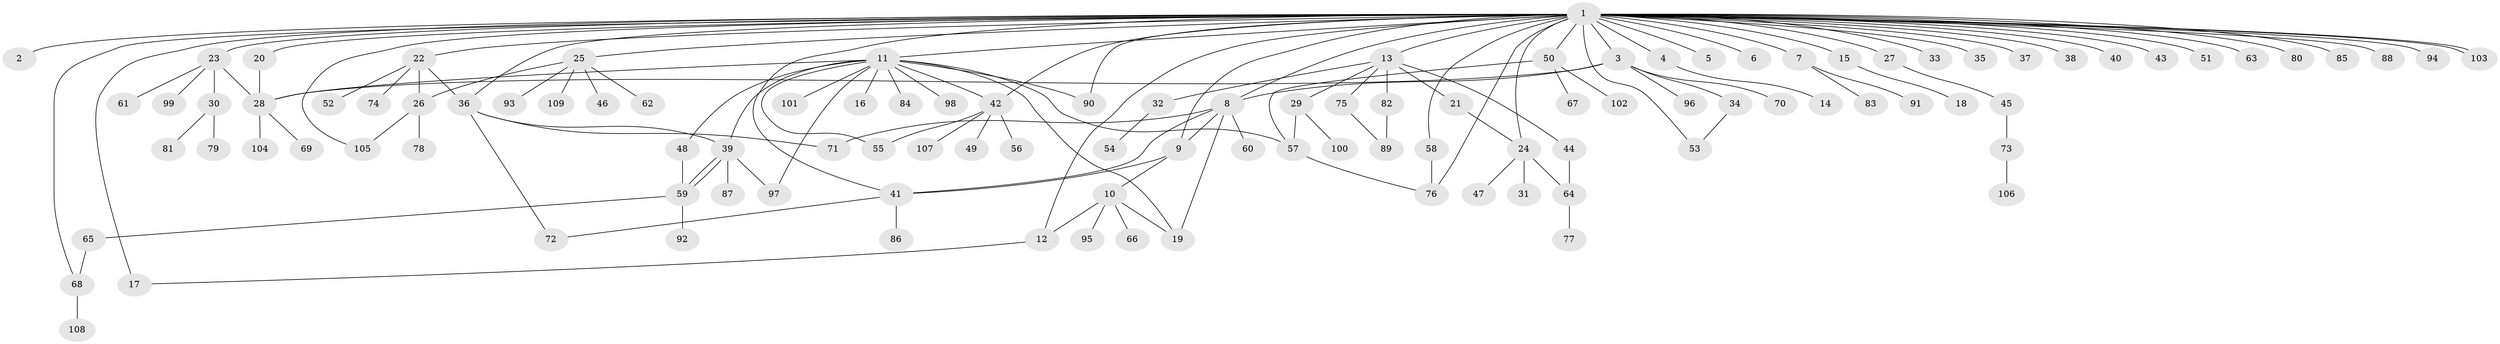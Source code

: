 // coarse degree distribution, {1: 0.9375, 14: 0.03125, 18: 0.03125}
// Generated by graph-tools (version 1.1) at 2025/50/03/04/25 21:50:55]
// undirected, 109 vertices, 141 edges
graph export_dot {
graph [start="1"]
  node [color=gray90,style=filled];
  1;
  2;
  3;
  4;
  5;
  6;
  7;
  8;
  9;
  10;
  11;
  12;
  13;
  14;
  15;
  16;
  17;
  18;
  19;
  20;
  21;
  22;
  23;
  24;
  25;
  26;
  27;
  28;
  29;
  30;
  31;
  32;
  33;
  34;
  35;
  36;
  37;
  38;
  39;
  40;
  41;
  42;
  43;
  44;
  45;
  46;
  47;
  48;
  49;
  50;
  51;
  52;
  53;
  54;
  55;
  56;
  57;
  58;
  59;
  60;
  61;
  62;
  63;
  64;
  65;
  66;
  67;
  68;
  69;
  70;
  71;
  72;
  73;
  74;
  75;
  76;
  77;
  78;
  79;
  80;
  81;
  82;
  83;
  84;
  85;
  86;
  87;
  88;
  89;
  90;
  91;
  92;
  93;
  94;
  95;
  96;
  97;
  98;
  99;
  100;
  101;
  102;
  103;
  104;
  105;
  106;
  107;
  108;
  109;
  1 -- 2;
  1 -- 3;
  1 -- 4;
  1 -- 5;
  1 -- 6;
  1 -- 7;
  1 -- 8;
  1 -- 9;
  1 -- 11;
  1 -- 12;
  1 -- 13;
  1 -- 15;
  1 -- 17;
  1 -- 20;
  1 -- 22;
  1 -- 23;
  1 -- 24;
  1 -- 25;
  1 -- 27;
  1 -- 33;
  1 -- 35;
  1 -- 36;
  1 -- 37;
  1 -- 38;
  1 -- 40;
  1 -- 41;
  1 -- 42;
  1 -- 43;
  1 -- 50;
  1 -- 51;
  1 -- 53;
  1 -- 58;
  1 -- 63;
  1 -- 68;
  1 -- 76;
  1 -- 80;
  1 -- 85;
  1 -- 88;
  1 -- 90;
  1 -- 94;
  1 -- 103;
  1 -- 103;
  1 -- 105;
  3 -- 8;
  3 -- 28;
  3 -- 34;
  3 -- 70;
  3 -- 96;
  4 -- 14;
  7 -- 83;
  7 -- 91;
  8 -- 9;
  8 -- 19;
  8 -- 41;
  8 -- 60;
  8 -- 71;
  9 -- 10;
  9 -- 41;
  10 -- 12;
  10 -- 19;
  10 -- 66;
  10 -- 95;
  11 -- 16;
  11 -- 19;
  11 -- 28;
  11 -- 39;
  11 -- 42;
  11 -- 48;
  11 -- 55;
  11 -- 57;
  11 -- 84;
  11 -- 90;
  11 -- 97;
  11 -- 98;
  11 -- 101;
  12 -- 17;
  13 -- 21;
  13 -- 29;
  13 -- 32;
  13 -- 44;
  13 -- 75;
  13 -- 82;
  15 -- 18;
  20 -- 28;
  21 -- 24;
  22 -- 26;
  22 -- 36;
  22 -- 52;
  22 -- 74;
  23 -- 28;
  23 -- 30;
  23 -- 61;
  23 -- 99;
  24 -- 31;
  24 -- 47;
  24 -- 64;
  25 -- 26;
  25 -- 46;
  25 -- 62;
  25 -- 93;
  25 -- 109;
  26 -- 78;
  26 -- 105;
  27 -- 45;
  28 -- 69;
  28 -- 104;
  29 -- 57;
  29 -- 100;
  30 -- 79;
  30 -- 81;
  32 -- 54;
  34 -- 53;
  36 -- 39;
  36 -- 71;
  36 -- 72;
  39 -- 59;
  39 -- 59;
  39 -- 87;
  39 -- 97;
  41 -- 72;
  41 -- 86;
  42 -- 49;
  42 -- 55;
  42 -- 56;
  42 -- 107;
  44 -- 64;
  45 -- 73;
  48 -- 59;
  50 -- 57;
  50 -- 67;
  50 -- 102;
  57 -- 76;
  58 -- 76;
  59 -- 65;
  59 -- 92;
  64 -- 77;
  65 -- 68;
  68 -- 108;
  73 -- 106;
  75 -- 89;
  82 -- 89;
}
